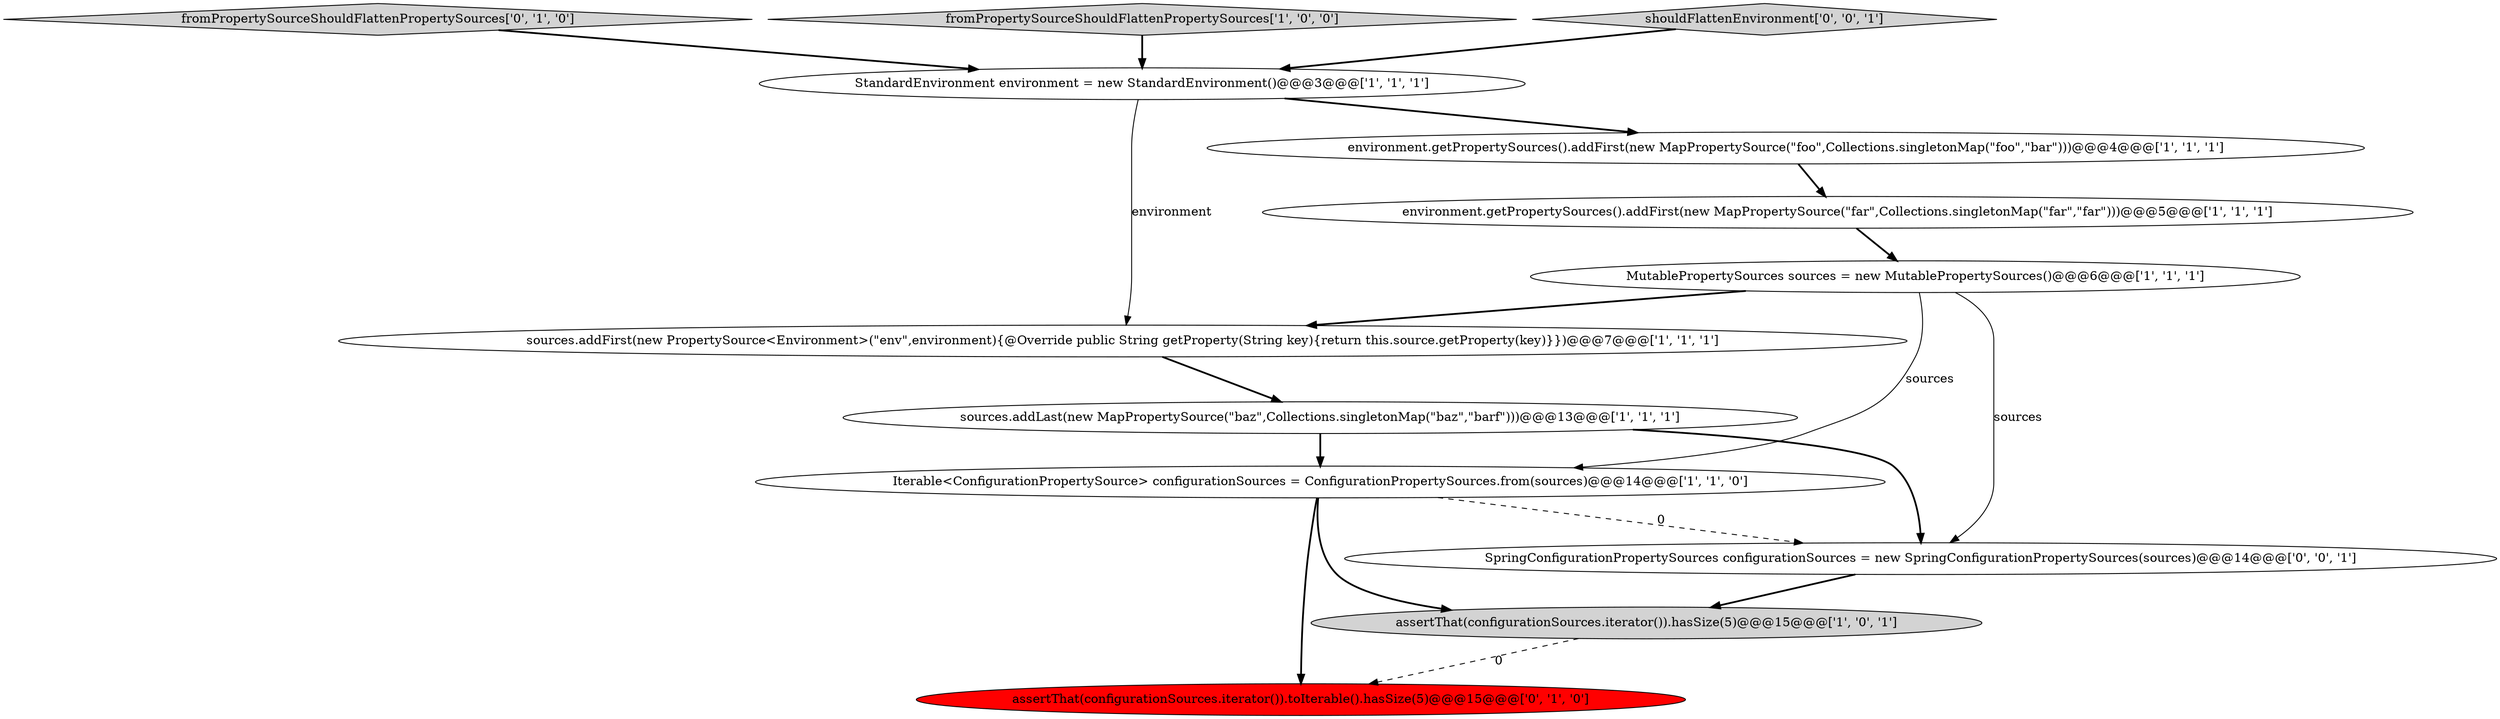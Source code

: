 digraph {
12 [style = filled, label = "SpringConfigurationPropertySources configurationSources = new SpringConfigurationPropertySources(sources)@@@14@@@['0', '0', '1']", fillcolor = white, shape = ellipse image = "AAA0AAABBB3BBB"];
10 [style = filled, label = "fromPropertySourceShouldFlattenPropertySources['0', '1', '0']", fillcolor = lightgray, shape = diamond image = "AAA0AAABBB2BBB"];
1 [style = filled, label = "MutablePropertySources sources = new MutablePropertySources()@@@6@@@['1', '1', '1']", fillcolor = white, shape = ellipse image = "AAA0AAABBB1BBB"];
2 [style = filled, label = "environment.getPropertySources().addFirst(new MapPropertySource(\"foo\",Collections.singletonMap(\"foo\",\"bar\")))@@@4@@@['1', '1', '1']", fillcolor = white, shape = ellipse image = "AAA0AAABBB1BBB"];
7 [style = filled, label = "fromPropertySourceShouldFlattenPropertySources['1', '0', '0']", fillcolor = lightgray, shape = diamond image = "AAA0AAABBB1BBB"];
8 [style = filled, label = "sources.addFirst(new PropertySource<Environment>(\"env\",environment){@Override public String getProperty(String key){return this.source.getProperty(key)}})@@@7@@@['1', '1', '1']", fillcolor = white, shape = ellipse image = "AAA0AAABBB1BBB"];
4 [style = filled, label = "sources.addLast(new MapPropertySource(\"baz\",Collections.singletonMap(\"baz\",\"barf\")))@@@13@@@['1', '1', '1']", fillcolor = white, shape = ellipse image = "AAA0AAABBB1BBB"];
9 [style = filled, label = "assertThat(configurationSources.iterator()).toIterable().hasSize(5)@@@15@@@['0', '1', '0']", fillcolor = red, shape = ellipse image = "AAA1AAABBB2BBB"];
0 [style = filled, label = "StandardEnvironment environment = new StandardEnvironment()@@@3@@@['1', '1', '1']", fillcolor = white, shape = ellipse image = "AAA0AAABBB1BBB"];
5 [style = filled, label = "Iterable<ConfigurationPropertySource> configurationSources = ConfigurationPropertySources.from(sources)@@@14@@@['1', '1', '0']", fillcolor = white, shape = ellipse image = "AAA0AAABBB1BBB"];
3 [style = filled, label = "environment.getPropertySources().addFirst(new MapPropertySource(\"far\",Collections.singletonMap(\"far\",\"far\")))@@@5@@@['1', '1', '1']", fillcolor = white, shape = ellipse image = "AAA0AAABBB1BBB"];
6 [style = filled, label = "assertThat(configurationSources.iterator()).hasSize(5)@@@15@@@['1', '0', '1']", fillcolor = lightgray, shape = ellipse image = "AAA0AAABBB1BBB"];
11 [style = filled, label = "shouldFlattenEnvironment['0', '0', '1']", fillcolor = lightgray, shape = diamond image = "AAA0AAABBB3BBB"];
4->12 [style = bold, label=""];
7->0 [style = bold, label=""];
11->0 [style = bold, label=""];
1->5 [style = solid, label="sources"];
8->4 [style = bold, label=""];
1->8 [style = bold, label=""];
5->6 [style = bold, label=""];
1->12 [style = solid, label="sources"];
3->1 [style = bold, label=""];
5->9 [style = bold, label=""];
5->12 [style = dashed, label="0"];
12->6 [style = bold, label=""];
4->5 [style = bold, label=""];
0->8 [style = solid, label="environment"];
10->0 [style = bold, label=""];
2->3 [style = bold, label=""];
0->2 [style = bold, label=""];
6->9 [style = dashed, label="0"];
}
